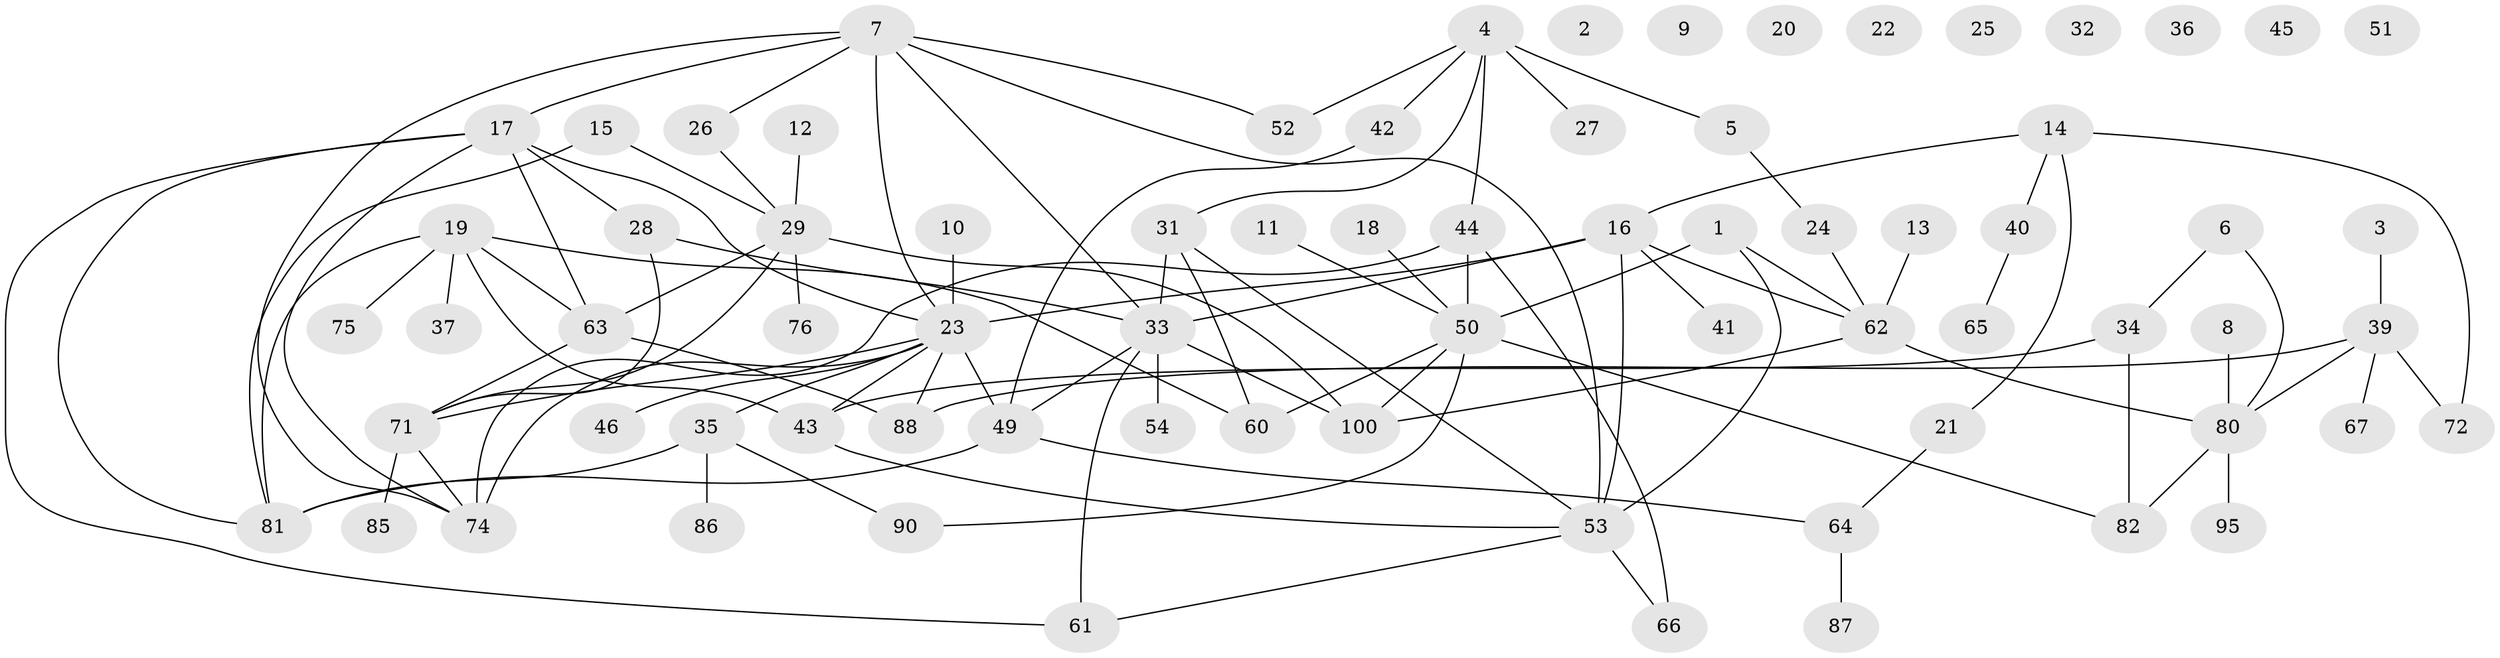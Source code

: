 // Generated by graph-tools (version 1.1) at 2025/23/03/03/25 07:23:24]
// undirected, 73 vertices, 104 edges
graph export_dot {
graph [start="1"]
  node [color=gray90,style=filled];
  1;
  2 [super="+73"];
  3;
  4 [super="+83"];
  5;
  6 [super="+69"];
  7 [super="+94"];
  8;
  9;
  10;
  11 [super="+56"];
  12;
  13;
  14 [super="+91"];
  15;
  16 [super="+57"];
  17 [super="+78"];
  18;
  19 [super="+47"];
  20;
  21 [super="+30"];
  22;
  23 [super="+55"];
  24;
  25;
  26;
  27;
  28 [super="+93"];
  29 [super="+59"];
  31 [super="+89"];
  32;
  33 [super="+38"];
  34 [super="+48"];
  35 [super="+96"];
  36;
  37;
  39 [super="+77"];
  40;
  41;
  42;
  43;
  44;
  45 [super="+101"];
  46;
  49 [super="+68"];
  50 [super="+58"];
  51;
  52 [super="+92"];
  53 [super="+79"];
  54;
  60;
  61;
  62 [super="+70"];
  63 [super="+98"];
  64 [super="+84"];
  65;
  66;
  67;
  71;
  72;
  74 [super="+99"];
  75;
  76;
  80 [super="+97"];
  81;
  82;
  85;
  86;
  87;
  88;
  90;
  95;
  100;
  1 -- 62;
  1 -- 50;
  1 -- 53;
  3 -- 39 [weight=2];
  4 -- 44;
  4 -- 5;
  4 -- 42;
  4 -- 27;
  4 -- 31;
  4 -- 52;
  5 -- 24;
  6 -- 34;
  6 -- 80;
  7 -- 23;
  7 -- 53;
  7 -- 33;
  7 -- 26;
  7 -- 52;
  7 -- 74;
  7 -- 17;
  8 -- 80;
  10 -- 23;
  11 -- 50;
  12 -- 29;
  13 -- 62;
  14 -- 21;
  14 -- 40;
  14 -- 16;
  14 -- 72;
  15 -- 29;
  15 -- 81;
  16 -- 23;
  16 -- 41;
  16 -- 53;
  16 -- 33;
  16 -- 62;
  17 -- 61;
  17 -- 28;
  17 -- 81;
  17 -- 23;
  17 -- 74;
  17 -- 63;
  18 -- 50;
  19 -- 60;
  19 -- 75;
  19 -- 81;
  19 -- 43;
  19 -- 37;
  19 -- 63;
  21 -- 64;
  23 -- 71;
  23 -- 74 [weight=2];
  23 -- 49;
  23 -- 88;
  23 -- 43;
  23 -- 46;
  23 -- 35;
  24 -- 62;
  26 -- 29;
  28 -- 71;
  28 -- 33;
  29 -- 71;
  29 -- 76;
  29 -- 100;
  29 -- 63;
  31 -- 60;
  31 -- 33;
  31 -- 53;
  33 -- 49;
  33 -- 100;
  33 -- 54;
  33 -- 61;
  34 -- 43;
  34 -- 82;
  35 -- 81 [weight=2];
  35 -- 90;
  35 -- 86;
  39 -- 88;
  39 -- 67;
  39 -- 72;
  39 -- 80;
  40 -- 65;
  42 -- 49;
  43 -- 53;
  44 -- 66;
  44 -- 74;
  44 -- 50;
  49 -- 81;
  49 -- 64;
  50 -- 82;
  50 -- 90;
  50 -- 100;
  50 -- 60;
  53 -- 66;
  53 -- 61;
  62 -- 80;
  62 -- 100;
  63 -- 71;
  63 -- 88;
  64 -- 87;
  71 -- 85;
  71 -- 74;
  80 -- 82;
  80 -- 95;
}
